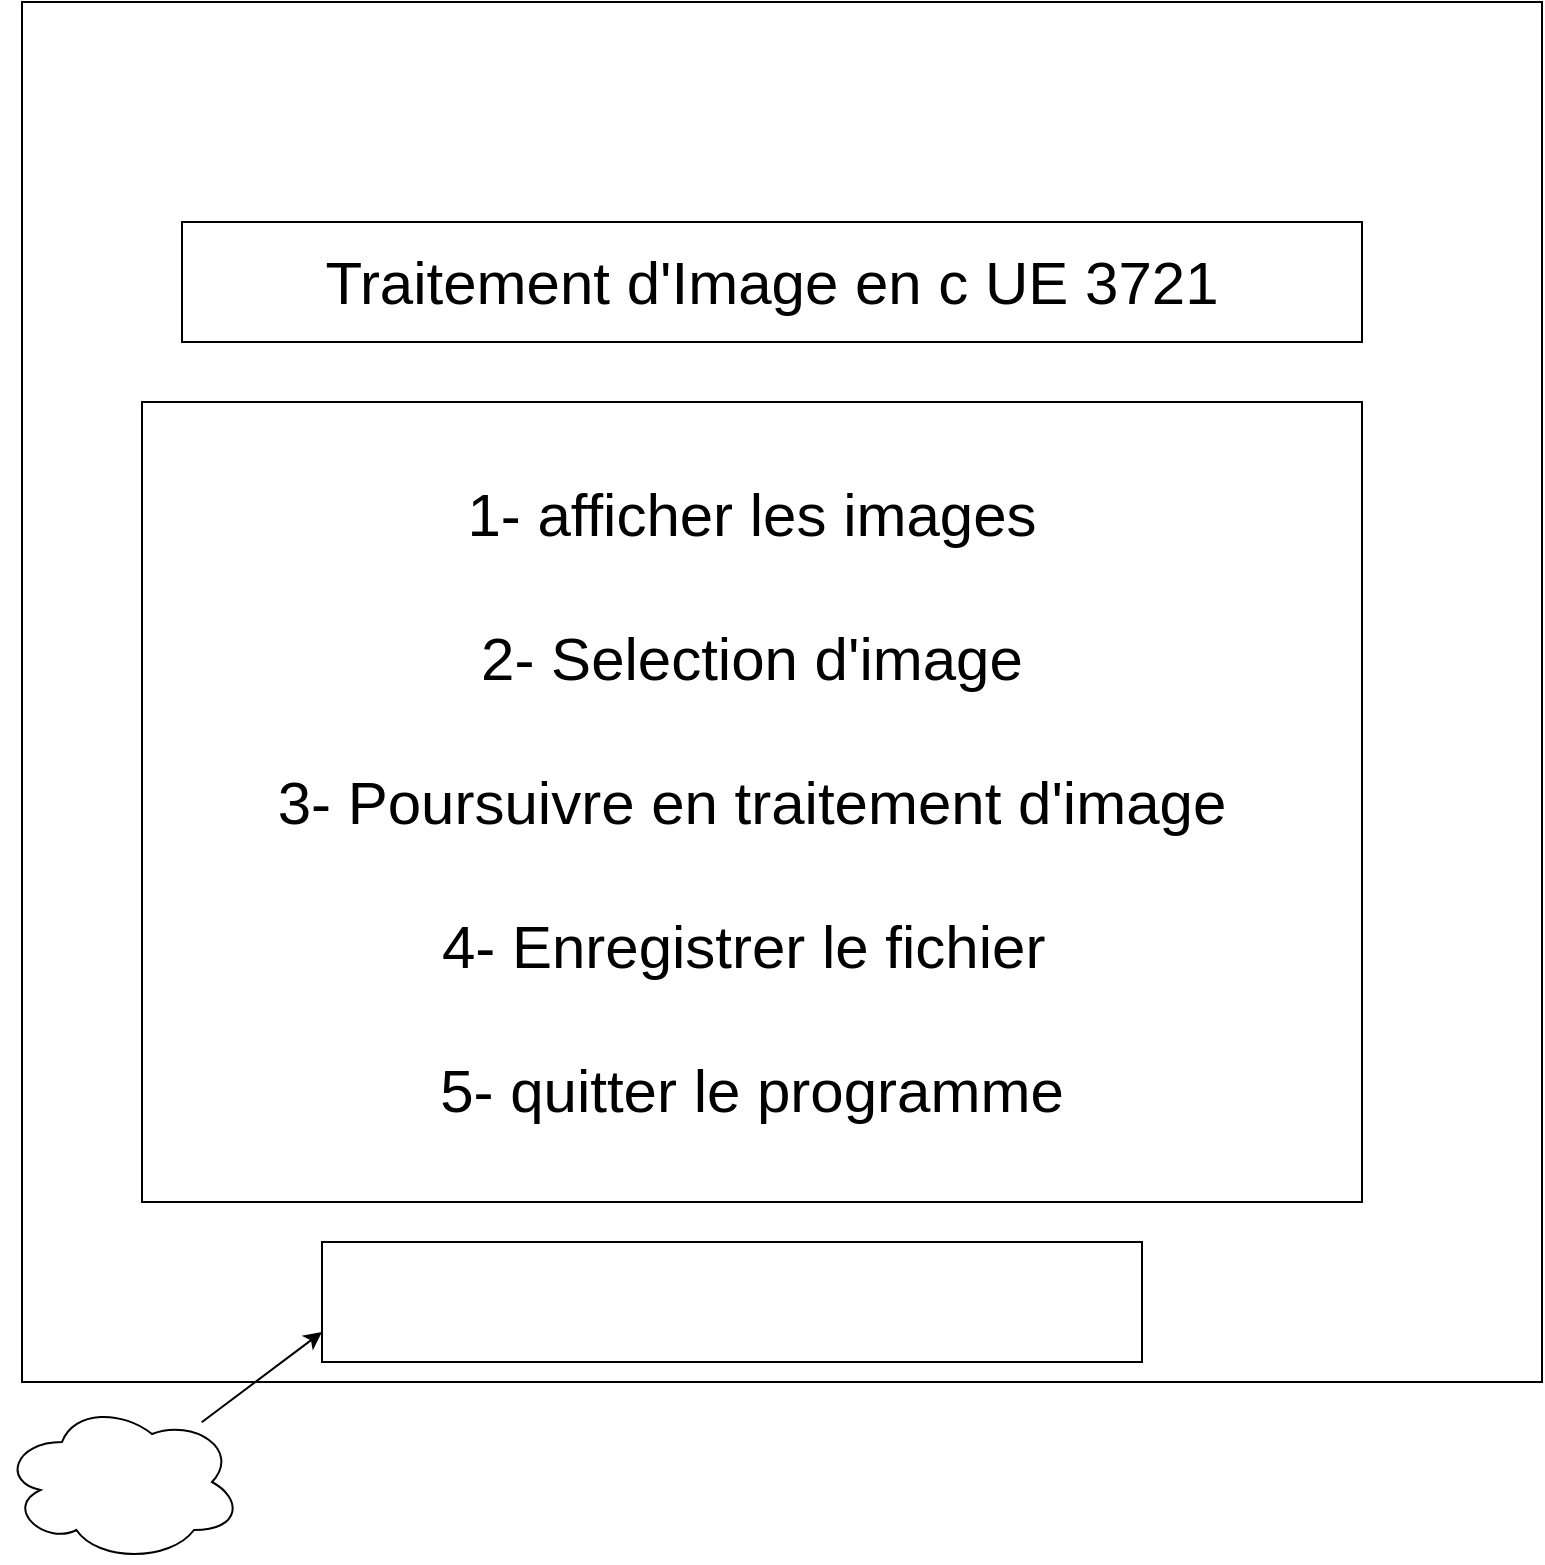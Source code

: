 <mxfile>
    <diagram id="irto_u7QOWYxhlzIFzKi" name="Page-1">
        <mxGraphModel dx="1055" dy="2021" grid="1" gridSize="10" guides="1" tooltips="1" connect="1" arrows="1" fold="1" page="1" pageScale="1" pageWidth="850" pageHeight="1400" math="0" shadow="0">
            <root>
                <mxCell id="0"/>
                <mxCell id="1" parent="0"/>
                <mxCell id="3" value="" style="rounded=0;whiteSpace=wrap;html=1;" parent="1" vertex="1">
                    <mxGeometry x="40" y="-70" width="760" height="690" as="geometry"/>
                </mxCell>
                <mxCell id="4" value="&lt;font style=&quot;font-size: 30px;&quot;&gt;Traitement d'Image en c UE 3721&lt;/font&gt;" style="rounded=0;whiteSpace=wrap;html=1;" parent="1" vertex="1">
                    <mxGeometry x="120" y="40" width="590" height="60" as="geometry"/>
                </mxCell>
                <mxCell id="5" value="1- afficher les images&lt;br&gt;&lt;br&gt;2- Selection d'image&lt;br&gt;&lt;br&gt;3- Poursuivre en traitement d'image&lt;br&gt;&lt;br&gt;4- Enregistrer le fichier&amp;nbsp;&lt;br&gt;&lt;br&gt;5- quitter le programme" style="rounded=0;whiteSpace=wrap;html=1;fontSize=30;" parent="1" vertex="1">
                    <mxGeometry x="100" y="130" width="610" height="400" as="geometry"/>
                </mxCell>
                <mxCell id="6" value="" style="rounded=0;whiteSpace=wrap;html=1;" vertex="1" parent="1">
                    <mxGeometry x="190" y="550" width="410" height="60" as="geometry"/>
                </mxCell>
                <mxCell id="7" value="" style="ellipse;shape=cloud;whiteSpace=wrap;html=1;" vertex="1" parent="1">
                    <mxGeometry x="30" y="630" width="120" height="80" as="geometry"/>
                </mxCell>
                <mxCell id="8" value="" style="endArrow=classic;html=1;entryX=0;entryY=0.75;entryDx=0;entryDy=0;" edge="1" parent="1" source="7" target="6">
                    <mxGeometry width="50" height="50" relative="1" as="geometry">
                        <mxPoint x="400" y="430" as="sourcePoint"/>
                        <mxPoint x="450" y="380" as="targetPoint"/>
                    </mxGeometry>
                </mxCell>
            </root>
        </mxGraphModel>
    </diagram>
</mxfile>